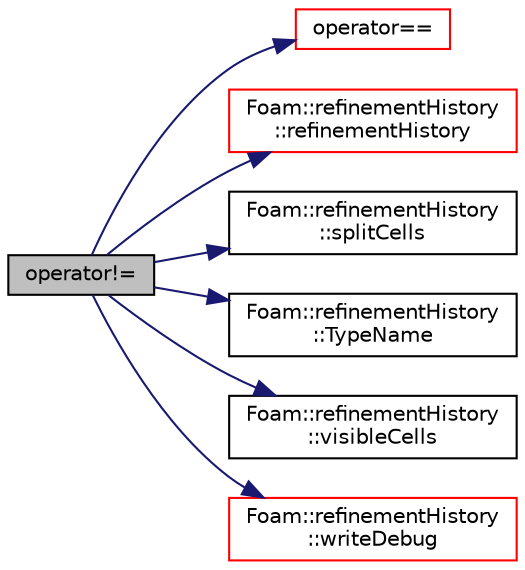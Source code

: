 digraph "operator!="
{
  bgcolor="transparent";
  edge [fontname="Helvetica",fontsize="10",labelfontname="Helvetica",labelfontsize="10"];
  node [fontname="Helvetica",fontsize="10",shape=record];
  rankdir="LR";
  Node1 [label="operator!=",height=0.2,width=0.4,color="black", fillcolor="grey75", style="filled", fontcolor="black"];
  Node1 -> Node2 [color="midnightblue",fontsize="10",style="solid",fontname="Helvetica"];
  Node2 [label="operator==",height=0.2,width=0.4,color="red",URL="$a02408.html#a7f3e346682a489cd2b3083cca38efb29"];
  Node1 -> Node3 [color="midnightblue",fontsize="10",style="solid",fontname="Helvetica"];
  Node3 [label="Foam::refinementHistory\l::refinementHistory",height=0.2,width=0.4,color="red",URL="$a02114.html#abdde36146e178ec3c82147ab8e08b54f",tooltip="Construct (read) given an IOobject. "];
  Node1 -> Node4 [color="midnightblue",fontsize="10",style="solid",fontname="Helvetica"];
  Node4 [label="Foam::refinementHistory\l::splitCells",height=0.2,width=0.4,color="black",URL="$a02114.html#ae22d5a8a23d168654f9abb3fac2d7375",tooltip="Storage for splitCell8s. "];
  Node1 -> Node5 [color="midnightblue",fontsize="10",style="solid",fontname="Helvetica"];
  Node5 [label="Foam::refinementHistory\l::TypeName",height=0.2,width=0.4,color="black",URL="$a02114.html#a29fed16939c7c189360d8db56fd8e6c0"];
  Node1 -> Node6 [color="midnightblue",fontsize="10",style="solid",fontname="Helvetica"];
  Node6 [label="Foam::refinementHistory\l::visibleCells",height=0.2,width=0.4,color="black",URL="$a02114.html#a0cd699ab4364509df3c5d9e62ad9f511",tooltip="Per cell in the current mesh (i.e. visible) either -1 (unrefined) "];
  Node1 -> Node7 [color="midnightblue",fontsize="10",style="solid",fontname="Helvetica"];
  Node7 [label="Foam::refinementHistory\l::writeDebug",height=0.2,width=0.4,color="red",URL="$a02114.html#a2a3dce0d4d3187f0ecf277e7e058fe88",tooltip="Debug write. "];
}
